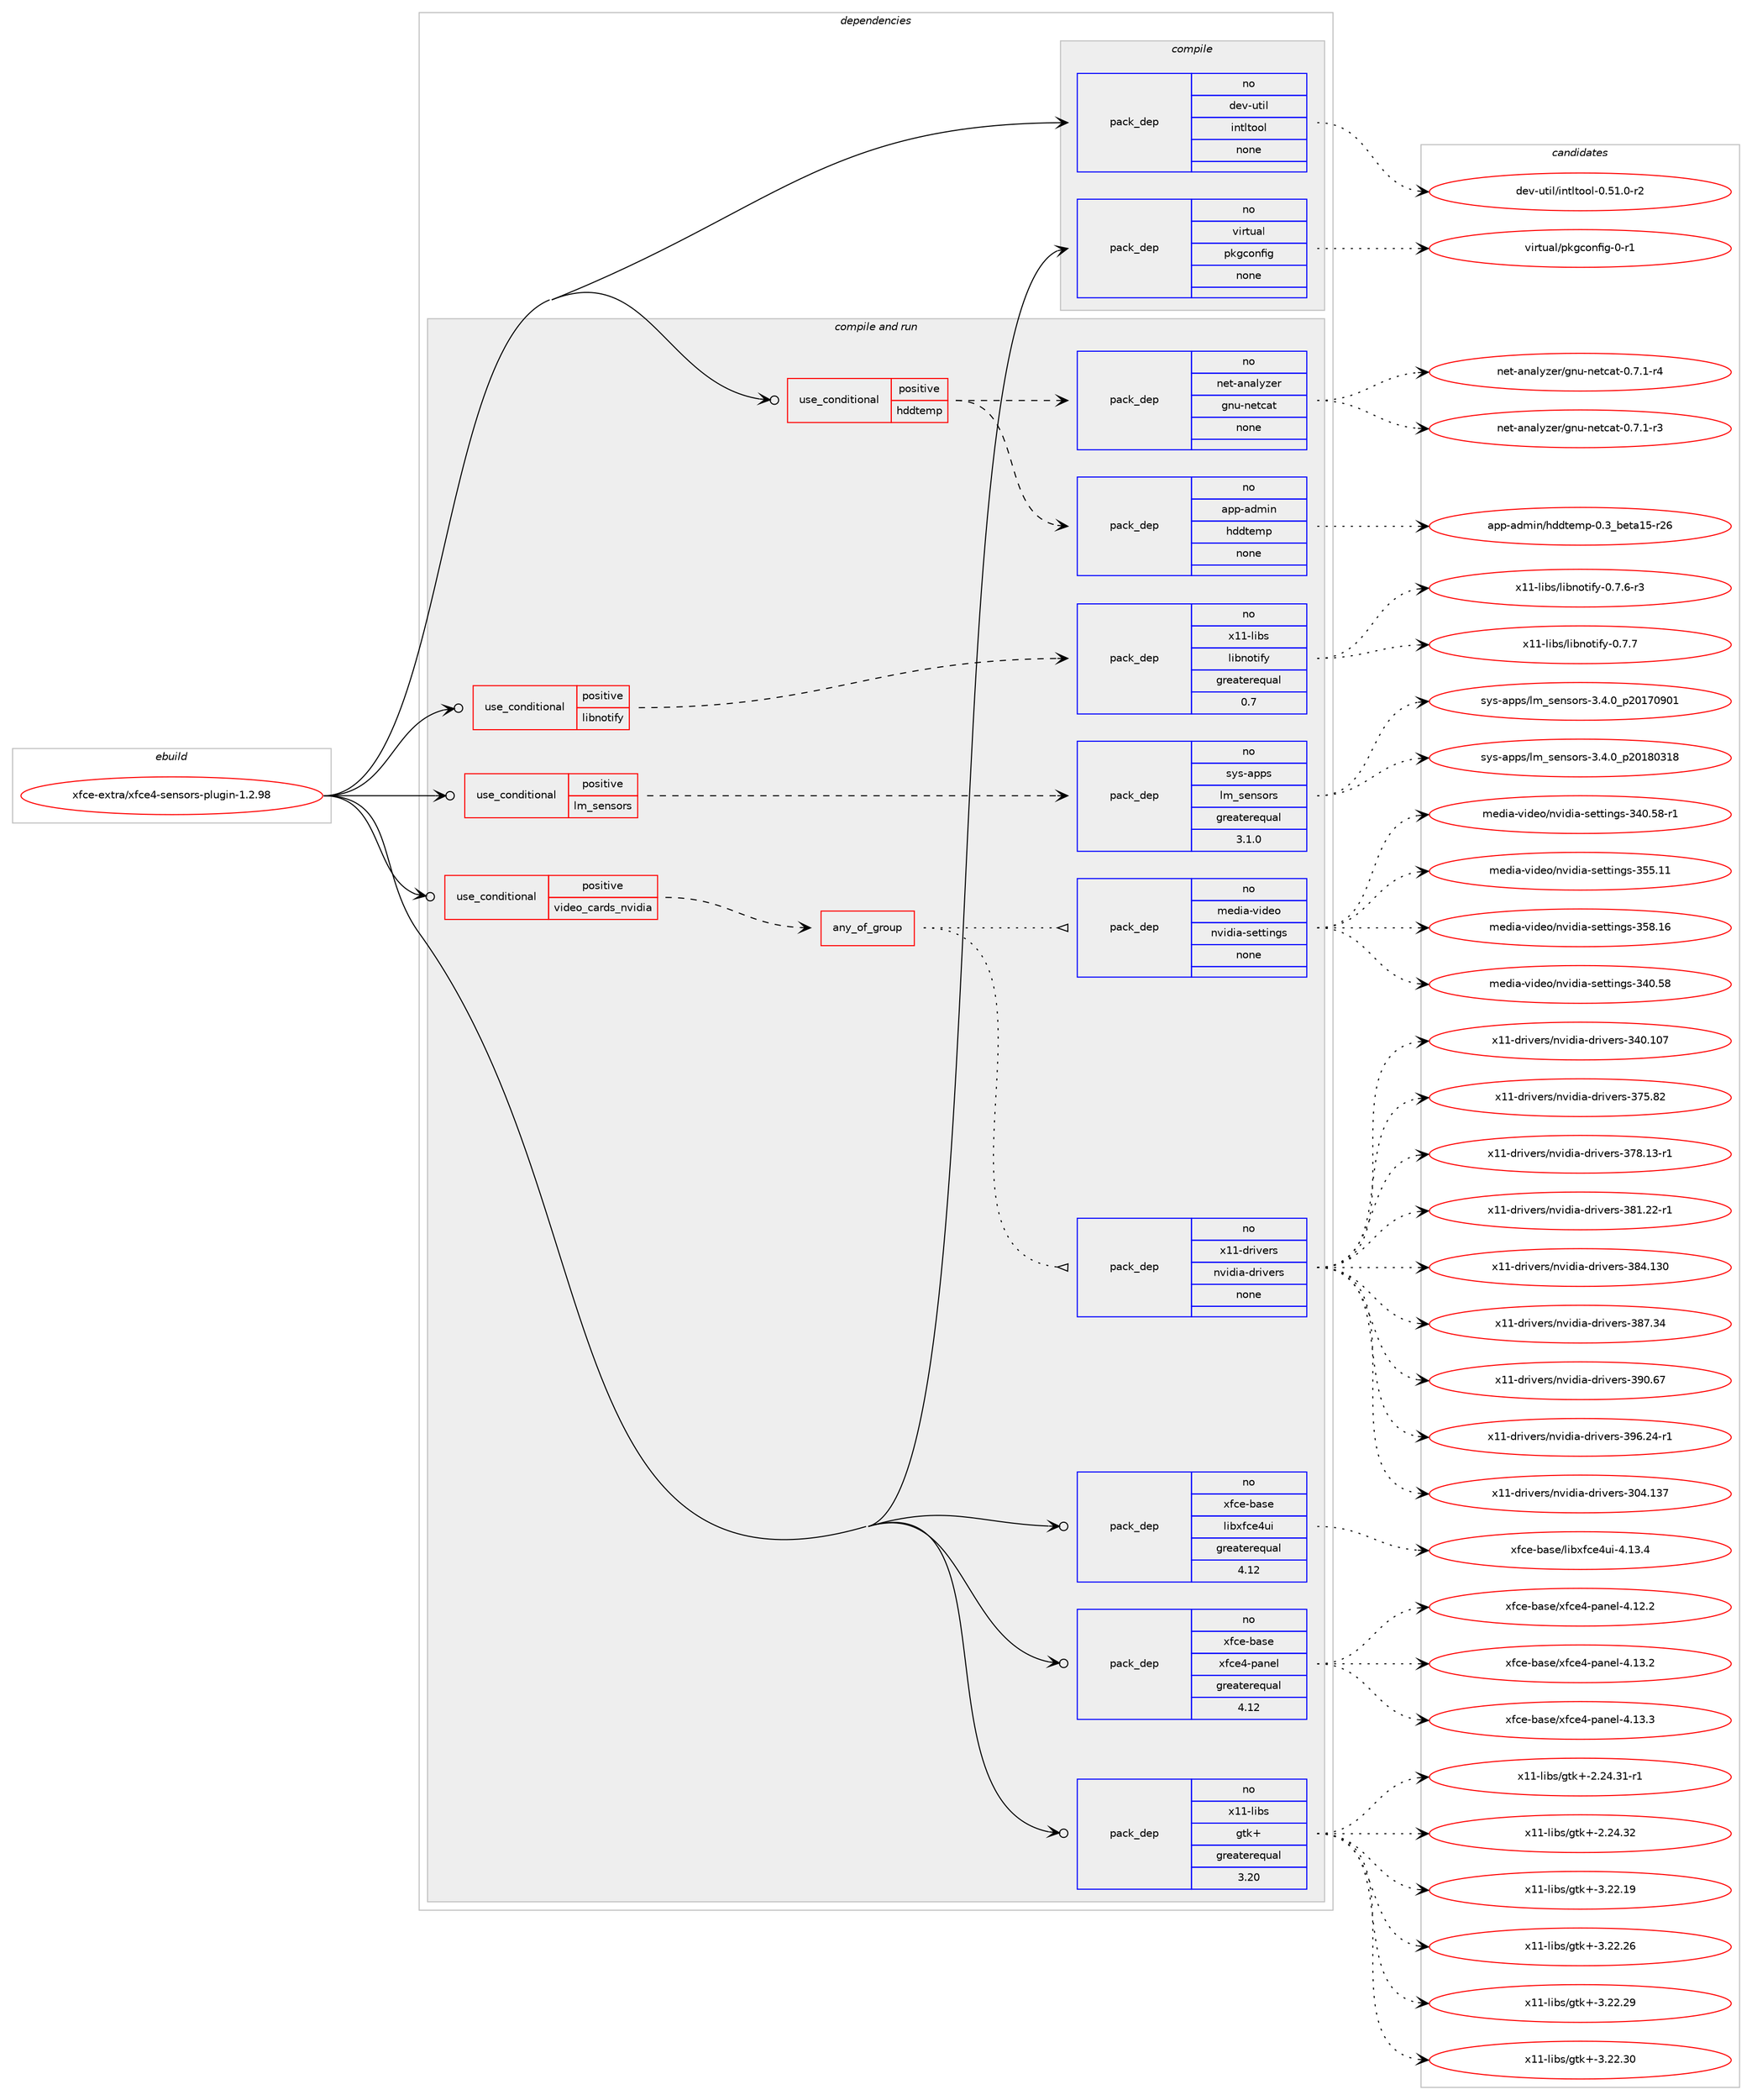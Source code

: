 digraph prolog {

# *************
# Graph options
# *************

newrank=true;
concentrate=true;
compound=true;
graph [rankdir=LR,fontname=Helvetica,fontsize=10,ranksep=1.5];#, ranksep=2.5, nodesep=0.2];
edge  [arrowhead=vee];
node  [fontname=Helvetica,fontsize=10];

# **********
# The ebuild
# **********

subgraph cluster_leftcol {
color=gray;
rank=same;
label=<<i>ebuild</i>>;
id [label="xfce-extra/xfce4-sensors-plugin-1.2.98", color=red, width=4, href="../xfce-extra/xfce4-sensors-plugin-1.2.98.svg"];
}

# ****************
# The dependencies
# ****************

subgraph cluster_midcol {
color=gray;
label=<<i>dependencies</i>>;
subgraph cluster_compile {
fillcolor="#eeeeee";
style=filled;
label=<<i>compile</i>>;
subgraph pack7691 {
dependency9711 [label=<<TABLE BORDER="0" CELLBORDER="1" CELLSPACING="0" CELLPADDING="4" WIDTH="220"><TR><TD ROWSPAN="6" CELLPADDING="30">pack_dep</TD></TR><TR><TD WIDTH="110">no</TD></TR><TR><TD>dev-util</TD></TR><TR><TD>intltool</TD></TR><TR><TD>none</TD></TR><TR><TD></TD></TR></TABLE>>, shape=none, color=blue];
}
id:e -> dependency9711:w [weight=20,style="solid",arrowhead="vee"];
subgraph pack7692 {
dependency9712 [label=<<TABLE BORDER="0" CELLBORDER="1" CELLSPACING="0" CELLPADDING="4" WIDTH="220"><TR><TD ROWSPAN="6" CELLPADDING="30">pack_dep</TD></TR><TR><TD WIDTH="110">no</TD></TR><TR><TD>virtual</TD></TR><TR><TD>pkgconfig</TD></TR><TR><TD>none</TD></TR><TR><TD></TD></TR></TABLE>>, shape=none, color=blue];
}
id:e -> dependency9712:w [weight=20,style="solid",arrowhead="vee"];
}
subgraph cluster_compileandrun {
fillcolor="#eeeeee";
style=filled;
label=<<i>compile and run</i>>;
subgraph cond1755 {
dependency9713 [label=<<TABLE BORDER="0" CELLBORDER="1" CELLSPACING="0" CELLPADDING="4"><TR><TD ROWSPAN="3" CELLPADDING="10">use_conditional</TD></TR><TR><TD>positive</TD></TR><TR><TD>hddtemp</TD></TR></TABLE>>, shape=none, color=red];
subgraph pack7693 {
dependency9714 [label=<<TABLE BORDER="0" CELLBORDER="1" CELLSPACING="0" CELLPADDING="4" WIDTH="220"><TR><TD ROWSPAN="6" CELLPADDING="30">pack_dep</TD></TR><TR><TD WIDTH="110">no</TD></TR><TR><TD>app-admin</TD></TR><TR><TD>hddtemp</TD></TR><TR><TD>none</TD></TR><TR><TD></TD></TR></TABLE>>, shape=none, color=blue];
}
dependency9713:e -> dependency9714:w [weight=20,style="dashed",arrowhead="vee"];
subgraph pack7694 {
dependency9715 [label=<<TABLE BORDER="0" CELLBORDER="1" CELLSPACING="0" CELLPADDING="4" WIDTH="220"><TR><TD ROWSPAN="6" CELLPADDING="30">pack_dep</TD></TR><TR><TD WIDTH="110">no</TD></TR><TR><TD>net-analyzer</TD></TR><TR><TD>gnu-netcat</TD></TR><TR><TD>none</TD></TR><TR><TD></TD></TR></TABLE>>, shape=none, color=blue];
}
dependency9713:e -> dependency9715:w [weight=20,style="dashed",arrowhead="vee"];
}
id:e -> dependency9713:w [weight=20,style="solid",arrowhead="odotvee"];
subgraph cond1756 {
dependency9716 [label=<<TABLE BORDER="0" CELLBORDER="1" CELLSPACING="0" CELLPADDING="4"><TR><TD ROWSPAN="3" CELLPADDING="10">use_conditional</TD></TR><TR><TD>positive</TD></TR><TR><TD>libnotify</TD></TR></TABLE>>, shape=none, color=red];
subgraph pack7695 {
dependency9717 [label=<<TABLE BORDER="0" CELLBORDER="1" CELLSPACING="0" CELLPADDING="4" WIDTH="220"><TR><TD ROWSPAN="6" CELLPADDING="30">pack_dep</TD></TR><TR><TD WIDTH="110">no</TD></TR><TR><TD>x11-libs</TD></TR><TR><TD>libnotify</TD></TR><TR><TD>greaterequal</TD></TR><TR><TD>0.7</TD></TR></TABLE>>, shape=none, color=blue];
}
dependency9716:e -> dependency9717:w [weight=20,style="dashed",arrowhead="vee"];
}
id:e -> dependency9716:w [weight=20,style="solid",arrowhead="odotvee"];
subgraph cond1757 {
dependency9718 [label=<<TABLE BORDER="0" CELLBORDER="1" CELLSPACING="0" CELLPADDING="4"><TR><TD ROWSPAN="3" CELLPADDING="10">use_conditional</TD></TR><TR><TD>positive</TD></TR><TR><TD>lm_sensors</TD></TR></TABLE>>, shape=none, color=red];
subgraph pack7696 {
dependency9719 [label=<<TABLE BORDER="0" CELLBORDER="1" CELLSPACING="0" CELLPADDING="4" WIDTH="220"><TR><TD ROWSPAN="6" CELLPADDING="30">pack_dep</TD></TR><TR><TD WIDTH="110">no</TD></TR><TR><TD>sys-apps</TD></TR><TR><TD>lm_sensors</TD></TR><TR><TD>greaterequal</TD></TR><TR><TD>3.1.0</TD></TR></TABLE>>, shape=none, color=blue];
}
dependency9718:e -> dependency9719:w [weight=20,style="dashed",arrowhead="vee"];
}
id:e -> dependency9718:w [weight=20,style="solid",arrowhead="odotvee"];
subgraph cond1758 {
dependency9720 [label=<<TABLE BORDER="0" CELLBORDER="1" CELLSPACING="0" CELLPADDING="4"><TR><TD ROWSPAN="3" CELLPADDING="10">use_conditional</TD></TR><TR><TD>positive</TD></TR><TR><TD>video_cards_nvidia</TD></TR></TABLE>>, shape=none, color=red];
subgraph any253 {
dependency9721 [label=<<TABLE BORDER="0" CELLBORDER="1" CELLSPACING="0" CELLPADDING="4"><TR><TD CELLPADDING="10">any_of_group</TD></TR></TABLE>>, shape=none, color=red];subgraph pack7697 {
dependency9722 [label=<<TABLE BORDER="0" CELLBORDER="1" CELLSPACING="0" CELLPADDING="4" WIDTH="220"><TR><TD ROWSPAN="6" CELLPADDING="30">pack_dep</TD></TR><TR><TD WIDTH="110">no</TD></TR><TR><TD>x11-drivers</TD></TR><TR><TD>nvidia-drivers</TD></TR><TR><TD>none</TD></TR><TR><TD></TD></TR></TABLE>>, shape=none, color=blue];
}
dependency9721:e -> dependency9722:w [weight=20,style="dotted",arrowhead="oinv"];
subgraph pack7698 {
dependency9723 [label=<<TABLE BORDER="0" CELLBORDER="1" CELLSPACING="0" CELLPADDING="4" WIDTH="220"><TR><TD ROWSPAN="6" CELLPADDING="30">pack_dep</TD></TR><TR><TD WIDTH="110">no</TD></TR><TR><TD>media-video</TD></TR><TR><TD>nvidia-settings</TD></TR><TR><TD>none</TD></TR><TR><TD></TD></TR></TABLE>>, shape=none, color=blue];
}
dependency9721:e -> dependency9723:w [weight=20,style="dotted",arrowhead="oinv"];
}
dependency9720:e -> dependency9721:w [weight=20,style="dashed",arrowhead="vee"];
}
id:e -> dependency9720:w [weight=20,style="solid",arrowhead="odotvee"];
subgraph pack7699 {
dependency9724 [label=<<TABLE BORDER="0" CELLBORDER="1" CELLSPACING="0" CELLPADDING="4" WIDTH="220"><TR><TD ROWSPAN="6" CELLPADDING="30">pack_dep</TD></TR><TR><TD WIDTH="110">no</TD></TR><TR><TD>x11-libs</TD></TR><TR><TD>gtk+</TD></TR><TR><TD>greaterequal</TD></TR><TR><TD>3.20</TD></TR></TABLE>>, shape=none, color=blue];
}
id:e -> dependency9724:w [weight=20,style="solid",arrowhead="odotvee"];
subgraph pack7700 {
dependency9725 [label=<<TABLE BORDER="0" CELLBORDER="1" CELLSPACING="0" CELLPADDING="4" WIDTH="220"><TR><TD ROWSPAN="6" CELLPADDING="30">pack_dep</TD></TR><TR><TD WIDTH="110">no</TD></TR><TR><TD>xfce-base</TD></TR><TR><TD>libxfce4ui</TD></TR><TR><TD>greaterequal</TD></TR><TR><TD>4.12</TD></TR></TABLE>>, shape=none, color=blue];
}
id:e -> dependency9725:w [weight=20,style="solid",arrowhead="odotvee"];
subgraph pack7701 {
dependency9726 [label=<<TABLE BORDER="0" CELLBORDER="1" CELLSPACING="0" CELLPADDING="4" WIDTH="220"><TR><TD ROWSPAN="6" CELLPADDING="30">pack_dep</TD></TR><TR><TD WIDTH="110">no</TD></TR><TR><TD>xfce-base</TD></TR><TR><TD>xfce4-panel</TD></TR><TR><TD>greaterequal</TD></TR><TR><TD>4.12</TD></TR></TABLE>>, shape=none, color=blue];
}
id:e -> dependency9726:w [weight=20,style="solid",arrowhead="odotvee"];
}
subgraph cluster_run {
fillcolor="#eeeeee";
style=filled;
label=<<i>run</i>>;
}
}

# **************
# The candidates
# **************

subgraph cluster_choices {
rank=same;
color=gray;
label=<<i>candidates</i>>;

subgraph choice7691 {
color=black;
nodesep=1;
choice1001011184511711610510847105110116108116111111108454846534946484511450 [label="dev-util/intltool-0.51.0-r2", color=red, width=4,href="../dev-util/intltool-0.51.0-r2.svg"];
dependency9711:e -> choice1001011184511711610510847105110116108116111111108454846534946484511450:w [style=dotted,weight="100"];
}
subgraph choice7692 {
color=black;
nodesep=1;
choice11810511411611797108471121071039911111010210510345484511449 [label="virtual/pkgconfig-0-r1", color=red, width=4,href="../virtual/pkgconfig-0-r1.svg"];
dependency9712:e -> choice11810511411611797108471121071039911111010210510345484511449:w [style=dotted,weight="100"];
}
subgraph choice7693 {
color=black;
nodesep=1;
choice97112112459710010910511047104100100116101109112454846519598101116974953451145054 [label="app-admin/hddtemp-0.3_beta15-r26", color=red, width=4,href="../app-admin/hddtemp-0.3_beta15-r26.svg"];
dependency9714:e -> choice97112112459710010910511047104100100116101109112454846519598101116974953451145054:w [style=dotted,weight="100"];
}
subgraph choice7694 {
color=black;
nodesep=1;
choice110101116459711097108121122101114471031101174511010111699971164548465546494511451 [label="net-analyzer/gnu-netcat-0.7.1-r3", color=red, width=4,href="../net-analyzer/gnu-netcat-0.7.1-r3.svg"];
choice110101116459711097108121122101114471031101174511010111699971164548465546494511452 [label="net-analyzer/gnu-netcat-0.7.1-r4", color=red, width=4,href="../net-analyzer/gnu-netcat-0.7.1-r4.svg"];
dependency9715:e -> choice110101116459711097108121122101114471031101174511010111699971164548465546494511451:w [style=dotted,weight="100"];
dependency9715:e -> choice110101116459711097108121122101114471031101174511010111699971164548465546494511452:w [style=dotted,weight="100"];
}
subgraph choice7695 {
color=black;
nodesep=1;
choice1204949451081059811547108105981101111161051021214548465546544511451 [label="x11-libs/libnotify-0.7.6-r3", color=red, width=4,href="../x11-libs/libnotify-0.7.6-r3.svg"];
choice120494945108105981154710810598110111116105102121454846554655 [label="x11-libs/libnotify-0.7.7", color=red, width=4,href="../x11-libs/libnotify-0.7.7.svg"];
dependency9717:e -> choice1204949451081059811547108105981101111161051021214548465546544511451:w [style=dotted,weight="100"];
dependency9717:e -> choice120494945108105981154710810598110111116105102121454846554655:w [style=dotted,weight="100"];
}
subgraph choice7696 {
color=black;
nodesep=1;
choice11512111545971121121154710810995115101110115111114115455146524648951125048495548574849 [label="sys-apps/lm_sensors-3.4.0_p20170901", color=red, width=4,href="../sys-apps/lm_sensors-3.4.0_p20170901.svg"];
choice11512111545971121121154710810995115101110115111114115455146524648951125048495648514956 [label="sys-apps/lm_sensors-3.4.0_p20180318", color=red, width=4,href="../sys-apps/lm_sensors-3.4.0_p20180318.svg"];
dependency9719:e -> choice11512111545971121121154710810995115101110115111114115455146524648951125048495548574849:w [style=dotted,weight="100"];
dependency9719:e -> choice11512111545971121121154710810995115101110115111114115455146524648951125048495648514956:w [style=dotted,weight="100"];
}
subgraph choice7697 {
color=black;
nodesep=1;
choice1204949451001141051181011141154711011810510010597451001141051181011141154551485246495155 [label="x11-drivers/nvidia-drivers-304.137", color=red, width=4,href="../x11-drivers/nvidia-drivers-304.137.svg"];
choice1204949451001141051181011141154711011810510010597451001141051181011141154551524846494855 [label="x11-drivers/nvidia-drivers-340.107", color=red, width=4,href="../x11-drivers/nvidia-drivers-340.107.svg"];
choice12049494510011410511810111411547110118105100105974510011410511810111411545515553465650 [label="x11-drivers/nvidia-drivers-375.82", color=red, width=4,href="../x11-drivers/nvidia-drivers-375.82.svg"];
choice120494945100114105118101114115471101181051001059745100114105118101114115455155564649514511449 [label="x11-drivers/nvidia-drivers-378.13-r1", color=red, width=4,href="../x11-drivers/nvidia-drivers-378.13-r1.svg"];
choice120494945100114105118101114115471101181051001059745100114105118101114115455156494650504511449 [label="x11-drivers/nvidia-drivers-381.22-r1", color=red, width=4,href="../x11-drivers/nvidia-drivers-381.22-r1.svg"];
choice1204949451001141051181011141154711011810510010597451001141051181011141154551565246495148 [label="x11-drivers/nvidia-drivers-384.130", color=red, width=4,href="../x11-drivers/nvidia-drivers-384.130.svg"];
choice12049494510011410511810111411547110118105100105974510011410511810111411545515655465152 [label="x11-drivers/nvidia-drivers-387.34", color=red, width=4,href="../x11-drivers/nvidia-drivers-387.34.svg"];
choice12049494510011410511810111411547110118105100105974510011410511810111411545515748465455 [label="x11-drivers/nvidia-drivers-390.67", color=red, width=4,href="../x11-drivers/nvidia-drivers-390.67.svg"];
choice120494945100114105118101114115471101181051001059745100114105118101114115455157544650524511449 [label="x11-drivers/nvidia-drivers-396.24-r1", color=red, width=4,href="../x11-drivers/nvidia-drivers-396.24-r1.svg"];
dependency9722:e -> choice1204949451001141051181011141154711011810510010597451001141051181011141154551485246495155:w [style=dotted,weight="100"];
dependency9722:e -> choice1204949451001141051181011141154711011810510010597451001141051181011141154551524846494855:w [style=dotted,weight="100"];
dependency9722:e -> choice12049494510011410511810111411547110118105100105974510011410511810111411545515553465650:w [style=dotted,weight="100"];
dependency9722:e -> choice120494945100114105118101114115471101181051001059745100114105118101114115455155564649514511449:w [style=dotted,weight="100"];
dependency9722:e -> choice120494945100114105118101114115471101181051001059745100114105118101114115455156494650504511449:w [style=dotted,weight="100"];
dependency9722:e -> choice1204949451001141051181011141154711011810510010597451001141051181011141154551565246495148:w [style=dotted,weight="100"];
dependency9722:e -> choice12049494510011410511810111411547110118105100105974510011410511810111411545515655465152:w [style=dotted,weight="100"];
dependency9722:e -> choice12049494510011410511810111411547110118105100105974510011410511810111411545515748465455:w [style=dotted,weight="100"];
dependency9722:e -> choice120494945100114105118101114115471101181051001059745100114105118101114115455157544650524511449:w [style=dotted,weight="100"];
}
subgraph choice7698 {
color=black;
nodesep=1;
choice109101100105974511810510010111147110118105100105974511510111611610511010311545515248465356 [label="media-video/nvidia-settings-340.58", color=red, width=4,href="../media-video/nvidia-settings-340.58.svg"];
choice1091011001059745118105100101111471101181051001059745115101116116105110103115455152484653564511449 [label="media-video/nvidia-settings-340.58-r1", color=red, width=4,href="../media-video/nvidia-settings-340.58-r1.svg"];
choice109101100105974511810510010111147110118105100105974511510111611610511010311545515353464949 [label="media-video/nvidia-settings-355.11", color=red, width=4,href="../media-video/nvidia-settings-355.11.svg"];
choice109101100105974511810510010111147110118105100105974511510111611610511010311545515356464954 [label="media-video/nvidia-settings-358.16", color=red, width=4,href="../media-video/nvidia-settings-358.16.svg"];
dependency9723:e -> choice109101100105974511810510010111147110118105100105974511510111611610511010311545515248465356:w [style=dotted,weight="100"];
dependency9723:e -> choice1091011001059745118105100101111471101181051001059745115101116116105110103115455152484653564511449:w [style=dotted,weight="100"];
dependency9723:e -> choice109101100105974511810510010111147110118105100105974511510111611610511010311545515353464949:w [style=dotted,weight="100"];
dependency9723:e -> choice109101100105974511810510010111147110118105100105974511510111611610511010311545515356464954:w [style=dotted,weight="100"];
}
subgraph choice7699 {
color=black;
nodesep=1;
choice12049494510810598115471031161074345504650524651494511449 [label="x11-libs/gtk+-2.24.31-r1", color=red, width=4,href="../x11-libs/gtk+-2.24.31-r1.svg"];
choice1204949451081059811547103116107434550465052465150 [label="x11-libs/gtk+-2.24.32", color=red, width=4,href="../x11-libs/gtk+-2.24.32.svg"];
choice1204949451081059811547103116107434551465050464957 [label="x11-libs/gtk+-3.22.19", color=red, width=4,href="../x11-libs/gtk+-3.22.19.svg"];
choice1204949451081059811547103116107434551465050465054 [label="x11-libs/gtk+-3.22.26", color=red, width=4,href="../x11-libs/gtk+-3.22.26.svg"];
choice1204949451081059811547103116107434551465050465057 [label="x11-libs/gtk+-3.22.29", color=red, width=4,href="../x11-libs/gtk+-3.22.29.svg"];
choice1204949451081059811547103116107434551465050465148 [label="x11-libs/gtk+-3.22.30", color=red, width=4,href="../x11-libs/gtk+-3.22.30.svg"];
dependency9724:e -> choice12049494510810598115471031161074345504650524651494511449:w [style=dotted,weight="100"];
dependency9724:e -> choice1204949451081059811547103116107434550465052465150:w [style=dotted,weight="100"];
dependency9724:e -> choice1204949451081059811547103116107434551465050464957:w [style=dotted,weight="100"];
dependency9724:e -> choice1204949451081059811547103116107434551465050465054:w [style=dotted,weight="100"];
dependency9724:e -> choice1204949451081059811547103116107434551465050465057:w [style=dotted,weight="100"];
dependency9724:e -> choice1204949451081059811547103116107434551465050465148:w [style=dotted,weight="100"];
}
subgraph choice7700 {
color=black;
nodesep=1;
choice120102991014598971151014710810598120102991015211710545524649514652 [label="xfce-base/libxfce4ui-4.13.4", color=red, width=4,href="../xfce-base/libxfce4ui-4.13.4.svg"];
dependency9725:e -> choice120102991014598971151014710810598120102991015211710545524649514652:w [style=dotted,weight="100"];
}
subgraph choice7701 {
color=black;
nodesep=1;
choice12010299101459897115101471201029910152451129711010110845524649504650 [label="xfce-base/xfce4-panel-4.12.2", color=red, width=4,href="../xfce-base/xfce4-panel-4.12.2.svg"];
choice12010299101459897115101471201029910152451129711010110845524649514650 [label="xfce-base/xfce4-panel-4.13.2", color=red, width=4,href="../xfce-base/xfce4-panel-4.13.2.svg"];
choice12010299101459897115101471201029910152451129711010110845524649514651 [label="xfce-base/xfce4-panel-4.13.3", color=red, width=4,href="../xfce-base/xfce4-panel-4.13.3.svg"];
dependency9726:e -> choice12010299101459897115101471201029910152451129711010110845524649504650:w [style=dotted,weight="100"];
dependency9726:e -> choice12010299101459897115101471201029910152451129711010110845524649514650:w [style=dotted,weight="100"];
dependency9726:e -> choice12010299101459897115101471201029910152451129711010110845524649514651:w [style=dotted,weight="100"];
}
}

}
